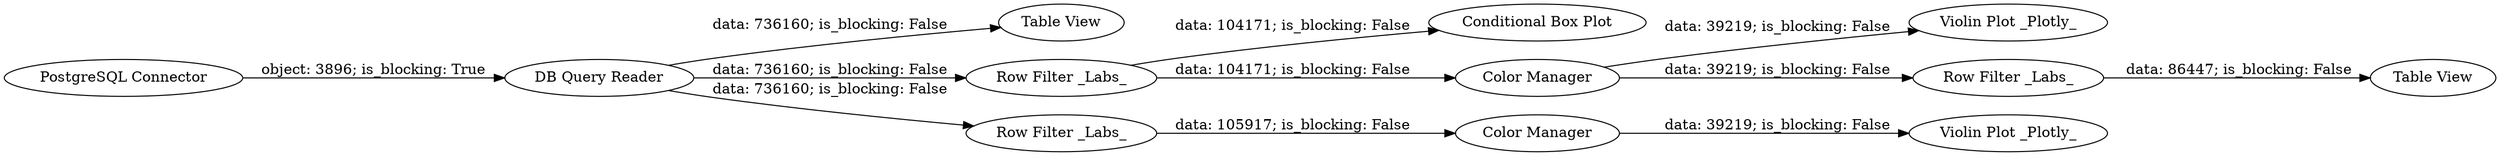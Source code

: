 digraph {
	"5709468806333635442_1" [label="PostgreSQL Connector"]
	"5709468806333635442_8" [label="Conditional Box Plot"]
	"5709468806333635442_12" [label="Violin Plot _Plotly_"]
	"5709468806333635442_4" [label="Table View"]
	"5709468806333635442_2" [label="DB Query Reader"]
	"5709468806333635442_14" [label="Row Filter _Labs_"]
	"5709468806333635442_15" [label="Table View"]
	"5709468806333635442_13" [label="Color Manager"]
	"5709468806333635442_7" [label="Row Filter _Labs_"]
	"5709468806333635442_9" [label="Violin Plot _Plotly_"]
	"5709468806333635442_11" [label="Color Manager"]
	"5709468806333635442_6" [label="Row Filter _Labs_"]
	"5709468806333635442_7" -> "5709468806333635442_13" [label="data: 104171; is_blocking: False"]
	"5709468806333635442_13" -> "5709468806333635442_14" [label="data: 39219; is_blocking: False"]
	"5709468806333635442_11" -> "5709468806333635442_9" [label="data: 39219; is_blocking: False"]
	"5709468806333635442_6" -> "5709468806333635442_11" [label="data: 105917; is_blocking: False"]
	"5709468806333635442_2" -> "5709468806333635442_6" [label="data: 736160; is_blocking: False"]
	"5709468806333635442_2" -> "5709468806333635442_4" [label="data: 736160; is_blocking: False"]
	"5709468806333635442_2" -> "5709468806333635442_7" [label="data: 736160; is_blocking: False"]
	"5709468806333635442_13" -> "5709468806333635442_12" [label="data: 39219; is_blocking: False"]
	"5709468806333635442_14" -> "5709468806333635442_15" [label="data: 86447; is_blocking: False"]
	"5709468806333635442_1" -> "5709468806333635442_2" [label="object: 3896; is_blocking: True"]
	"5709468806333635442_7" -> "5709468806333635442_8" [label="data: 104171; is_blocking: False"]
	rankdir=LR
}
